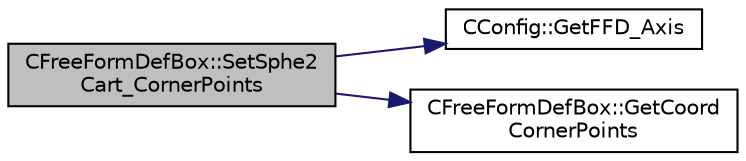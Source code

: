 digraph "CFreeFormDefBox::SetSphe2Cart_CornerPoints"
{
  edge [fontname="Helvetica",fontsize="10",labelfontname="Helvetica",labelfontsize="10"];
  node [fontname="Helvetica",fontsize="10",shape=record];
  rankdir="LR";
  Node989 [label="CFreeFormDefBox::SetSphe2\lCart_CornerPoints",height=0.2,width=0.4,color="black", fillcolor="grey75", style="filled", fontcolor="black"];
  Node989 -> Node990 [color="midnightblue",fontsize="10",style="solid",fontname="Helvetica"];
  Node990 [label="CConfig::GetFFD_Axis",height=0.2,width=0.4,color="black", fillcolor="white", style="filled",URL="$class_c_config.html#a34b7d446f769323589796e83fc743ae0",tooltip="Get the value of the vector that connects the cartesian axis with a sherical or cylindrical one..."];
  Node989 -> Node991 [color="midnightblue",fontsize="10",style="solid",fontname="Helvetica"];
  Node991 [label="CFreeFormDefBox::GetCoord\lCornerPoints",height=0.2,width=0.4,color="black", fillcolor="white", style="filled",URL="$class_c_free_form_def_box.html#ad76598044e7fce661cf63222370429d7",tooltip="Get the coordinates of the corner points. "];
}
